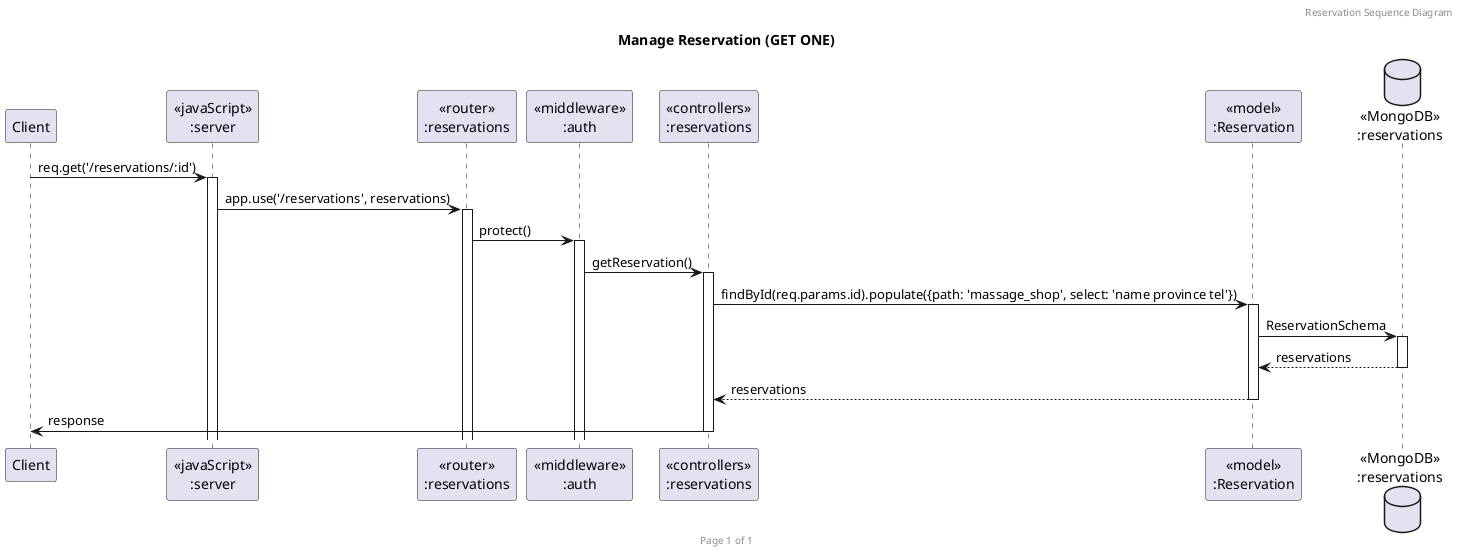 @startuml Manage Reservation (GET ONE)

header Reservation Sequence Diagram
footer Page %page% of %lastpage%
title "Manage Reservation (GET ONE)"

participant "Client" as client
participant "<<javaScript>>\n:server" as server
participant "<<router>>\n:reservations" as routerReservations
participant "<<middleware>>\n:auth" as middleware
participant "<<controllers>>\n:reservations" as controllersReservations
participant "<<model>>\n:Reservation" as modelReservation
database "<<MongoDB>>\n:reservations" as ReservationsDatabase

client->server ++:req.get('/reservations/:id')
server->routerReservations ++:app.use('/reservations', reservations)
routerReservations -> middleware ++: protect()
middleware -> controllersReservations ++:getReservation()
controllersReservations -> modelReservation ++: findById(req.params.id).populate({path: 'massage_shop', select: 'name province tel'})
modelReservation ->ReservationsDatabase ++: ReservationSchema
ReservationsDatabase --> modelReservation --: reservations
controllersReservations <-- modelReservation --:reservations
controllersReservations->client --:response

@enduml
